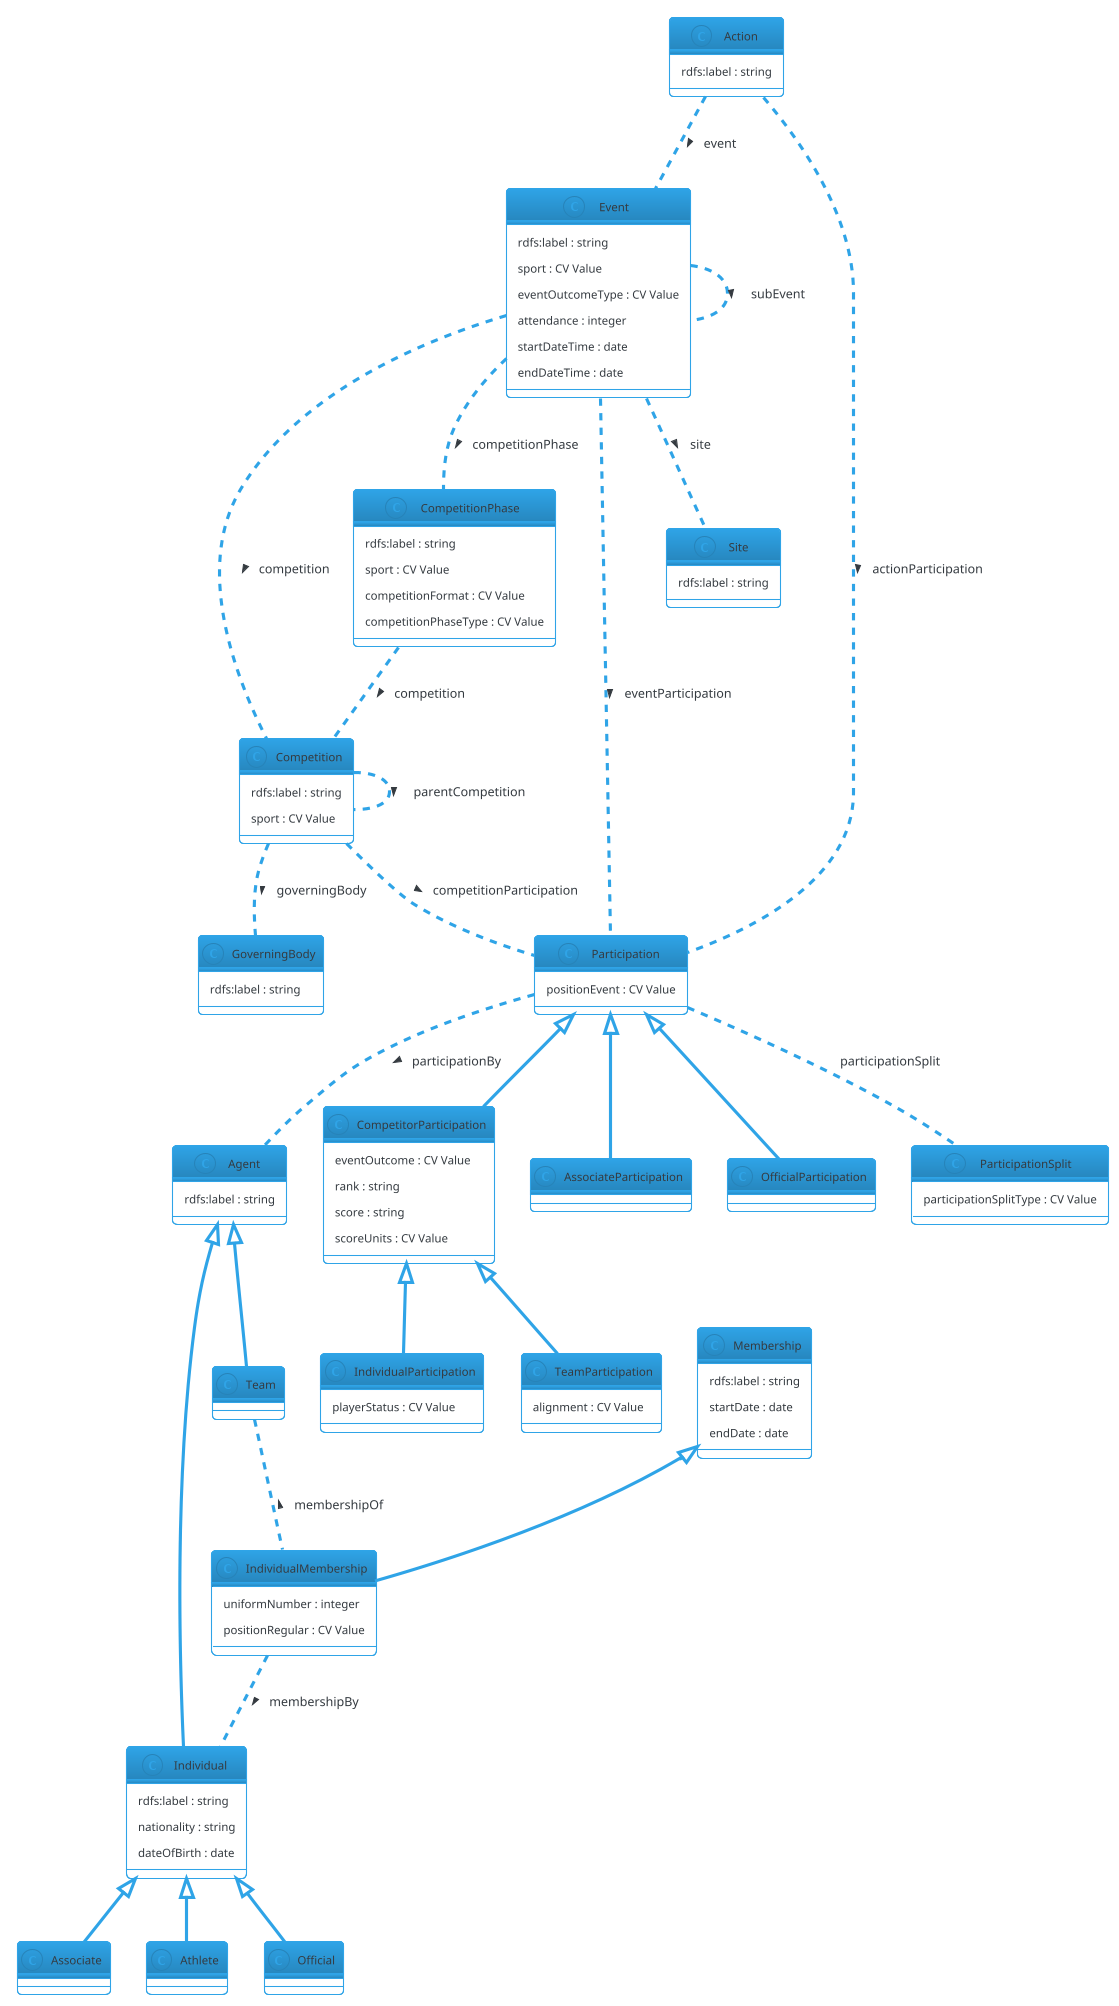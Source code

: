 @startuml
!theme cerulean-outline

' IPTC Sport Model - last updated 2022-01-18

' RDF Classes defined in our ontology:
class Action {
  rdfs:label : string
}

class Agent {
  rdfs:label : string
}

class Associate {
}

class Athlete {
}

class Competition {
  rdfs:label : string
  sport : CV Value
}

class CompetitorParticipation {
  eventOutcome : CV Value
  rank : string
  score : string 
  scoreUnits : CV Value 
}

class CompetitionPhase {
  rdfs:label : string
  sport : CV Value
  competitionFormat : CV Value
  competitionPhaseType : CV Value
}

class Event {
  rdfs:label : string
  sport : CV Value
  eventOutcomeType : CV Value
  attendance : integer
  startDateTime : date
  endDateTime : date
}

class GoverningBody {
  rdfs:label : string
}

class Individual {
  rdfs:label : string
  nationality : string
  dateOfBirth : date
}

class IndividualMembership {
  uniformNumber : integer
  positionRegular : CV Value
}

class IndividualParticipation {
  playerStatus : CV Value
}

class AssociateParticipation {
}

class Membership {
  rdfs:label : string
  startDate : date
  endDate : date
}

class Official {
}

class OfficialParticipation {
}

class Participation {
  positionEvent : CV Value
}

class ParticipationSplit {
  participationSplitType : CV Value
}

class Site {
  rdfs:label : string
}

class Team {
}

class TeamParticipation {
  alignment : CV Value
}

' subclass relationships

CompetitorParticipation <|-- TeamParticipation
CompetitorParticipation <|-- IndividualParticipation
Participation <|-- CompetitorParticipation
Participation <|-- OfficialParticipation
Participation <|-- AssociateParticipation
Membership <|-- IndividualMembership
Agent <|-- Team
Agent <|-- Individual
Individual <|-- Athlete
Individual <|-- Associate
Individual <|-- Official

' Object properties - relationships between classes

Action .. Event : > event
Action .. Participation : > actionParticipation
Competition .. Competition : > parentCompetition
Competition .. GoverningBody : > governingBody
Competition .. Participation : > competitionParticipation
CompetitionPhase .. Competition : > competition
Event .. Competition : > competition
Event .. CompetitionPhase : > competitionPhase
Event .. Event : > subEvent
Event .. Participation : > eventParticipation
Event .. Site :  > site
IndividualMembership .. Individual : > membershipBy
Participation .. Agent : > participationBy
Participation .. ParticipationSplit : participationSplit
Team .. IndividualMembership : < membershipOf
@enduml
